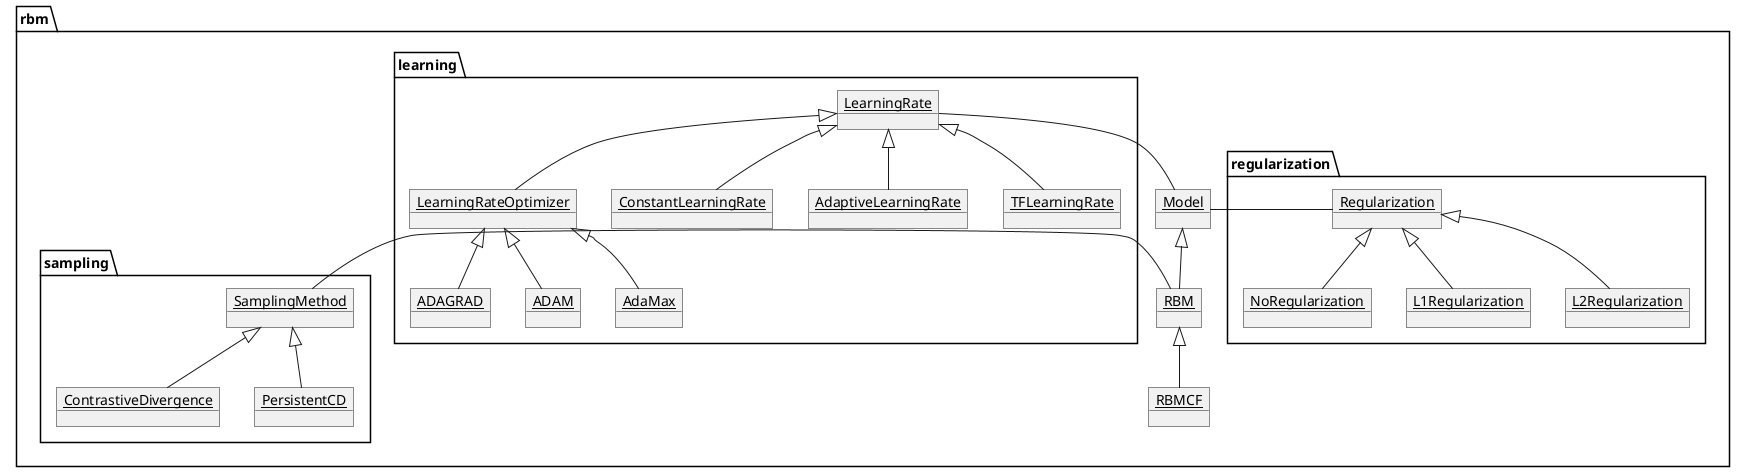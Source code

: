@startuml
'left to right direction
skinparam style strictuml
skinparam shadowing false
skinparam monochrome true
skinparam classAttributeIconSize 0

package rbm {
    object Model
    object RBM
    object RBMCF

    package regularization {
        object Regularization
        object NoRegularization
        object L1Regularization
        object L2Regularization
    }

    package learning {
        object LearningRate
        object LearningRateOptimizer
        object ConstantLearningRate
        object AdaptiveLearningRate
        object TFLearningRate
        object ADAGRAD
        object ADAM
        object AdaMax
    }

    package sampling {
        object SamplingMethod
        object ContrastiveDivergence
        object PersistentCD
    }
}

Model <|-- RBM
RBM <|-- RBMCF

Regularization <|-- NoRegularization
Regularization <|-- L1Regularization
Regularization <|-- L2Regularization


Model -left- Regularization
Model -up- LearningRate
RBM -left- SamplingMethod

LearningRate <|-- ConstantLearningRate
LearningRate <|-- AdaptiveLearningRate
LearningRate <|-- TFLearningRate
LearningRate <|-- LearningRateOptimizer

LearningRateOptimizer <|-- ADAGRAD
LearningRateOptimizer <|-- ADAM
LearningRateOptimizer <|-- AdaMax

SamplingMethod <|-- ContrastiveDivergence
SamplingMethod <|-- PersistentCD

@enduml